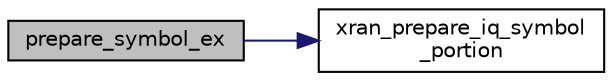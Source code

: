 digraph "prepare_symbol_ex"
{
 // LATEX_PDF_SIZE
  edge [fontname="Helvetica",fontsize="10",labelfontname="Helvetica",labelfontsize="10"];
  node [fontname="Helvetica",fontsize="10",shape=record];
  rankdir="LR";
  Node1 [label="prepare_symbol_ex",height=0.2,width=0.4,color="black", fillcolor="grey75", style="filled", fontcolor="black",tooltip=" "];
  Node1 -> Node2 [color="midnightblue",fontsize="10",style="solid",fontname="Helvetica"];
  Node2 [label="xran_prepare_iq_symbol\l_portion",height=0.2,width=0.4,color="black", fillcolor="white", style="filled",URL="$xran__up__api_8h.html#acd8f547b98d7ebd7dbc41c486a26505d",tooltip="Function for starting preparion of IQ samples portions to be sent in xRAN packet."];
}
